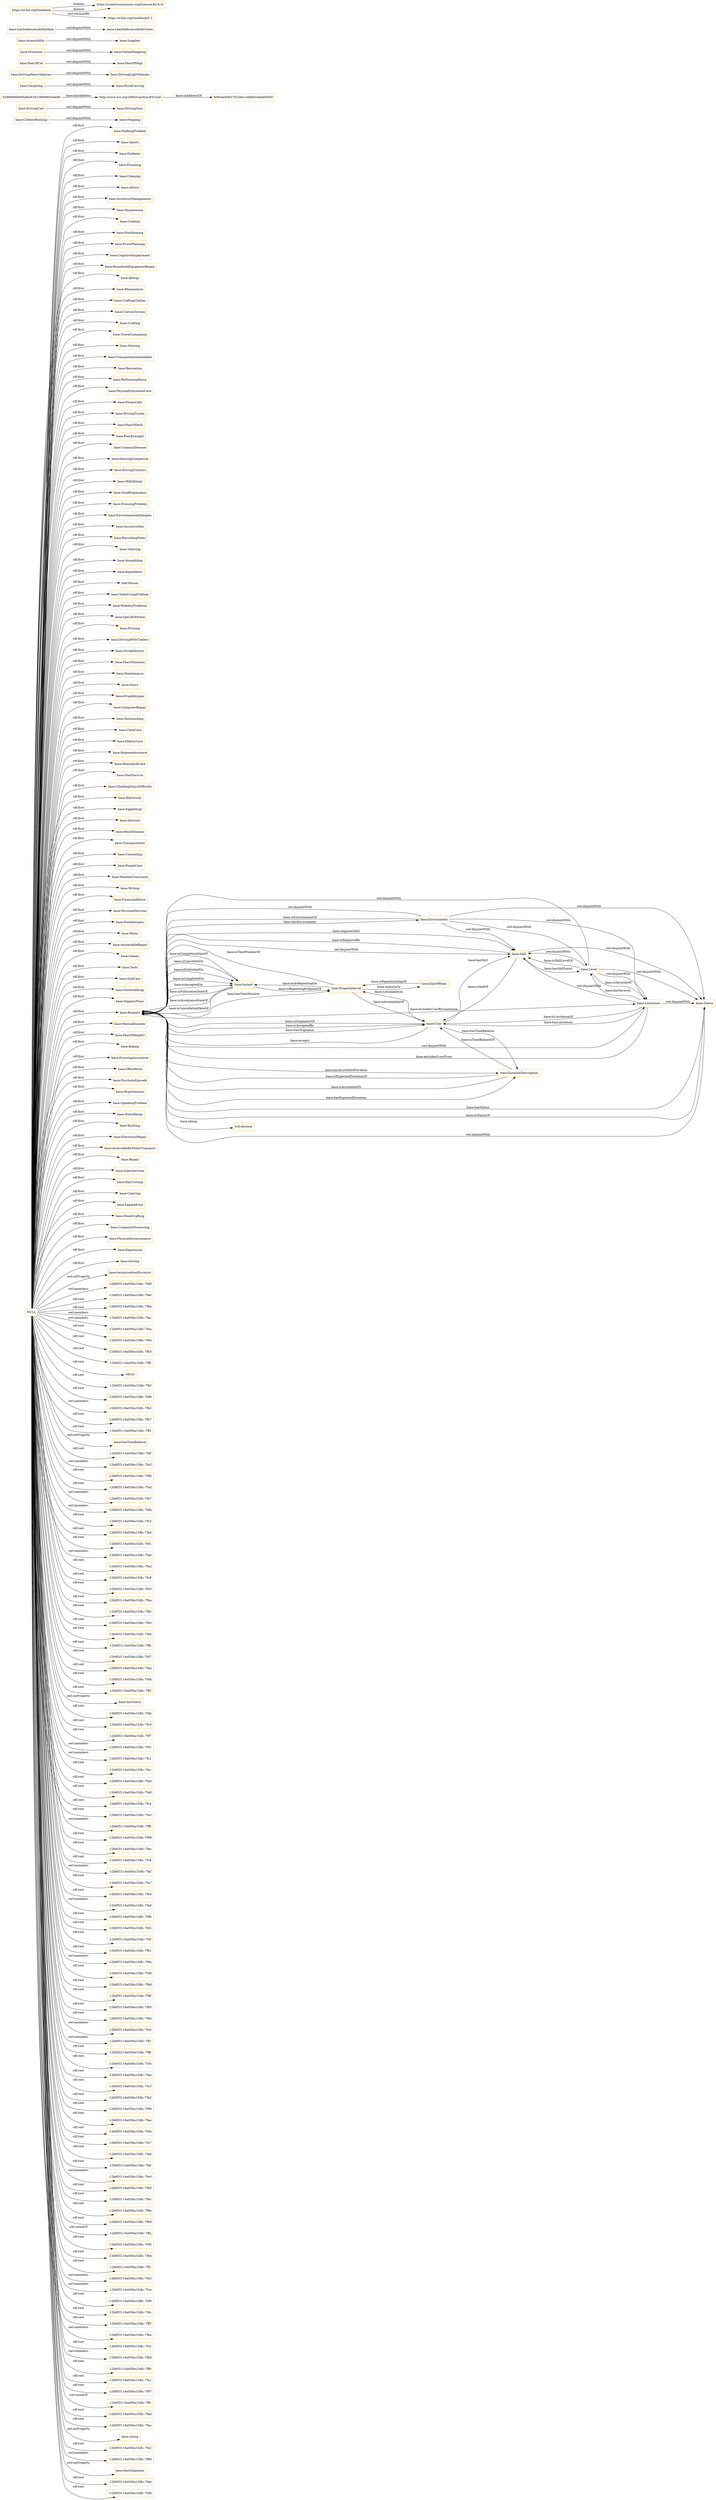 digraph ar2dtool_diagram { 
rankdir=LR;
size="1501"
node [shape = rectangle, color="orange"]; "base:WalkingProblem" "base:Sports" "base:Mopping" "base:Diabetes" "base:Plumbing" "base:Cleaning" "base:Advice" "base:DrivingCars" "base:InventoryManagement" "base:Hypotension" "base:Cooking" "base:PoorHearing" "5286066feb95afbc634228b9902e4e99" "base:EventPlanning" "base:CognitiveImpairment" "time:Instant" "base:HouseholdEquipmentRepair" "base:Allergy" "base:Rheumatism" "time:DayOfWeek" "base:CraftingClothes" "base:UnevenTerrain" "base:Crafting" "base:Carpeting" "base:DrivingHeavyVehicles" "time:ProperInterval" "base:TravelCompanion" "base:Mowing" "base:TransportationAvailable" "base:Recreation" "base:PerformingMusic" "base:PhysicallyDisabledCare" "base:PhoneCalls" "base:DrivingTrucks" "base:FearOfDark" "base:PoorEyesight" "base:CommonDisease" "base:DancingCompanion" "base:DrivingTractors" "base:FearOfDogs" "base:MilkAllergy" "base:Groceries" "base:FoodPreparation" "base:DressingProblem" "base:EnvironmentalAllergies" "base:SensitiveSkin" "base:RecordingNotes" "base:Tailoring" "base:Assembling" "base:Level" "base:Ingredients" "foaf:Person" "608cbe40b57b33de1ce8bb54dad05000" "base:ToiletUsingProblem" "base:Limitation" "base:MobilityProblems" "base:SpecificPhobia" "base:Pruning" "base:DrivingWithTrailers" "base:StrokeHistory" "base:WoodCarving" "base:FearOfAnimals" "base:Maintenance" "base:User" "base:Stairs" "base:DrugAllergies" "base:ComputerRepair" "base:Dishwashing" "base:ChildCare" "base:DrivingVans" "base:ClothesWashing" "base:Accessibility" "base:ElderlyCare" "base:OnlineShopping" "base:HygieneAssitance" "base:MentallyIllCare" "base:Environment" "base:FoodService" "base:ClimbingStairsDifficulty" "base:Electricity" "base:EggAllergy" "base:Internet" "base:HeartDisease" "time:DurationDescription" "base:Transportation" "base:Status" "base:Counseling" "base:PeopleCare" "base:WeatherConstraint" "base:Writing" "base:FinancialAdvice" "base:PersonalServices" "base:FoodAllergies" "base:Water" "base:LimitedAccessibilityRain" "base:AutomobileRepair" "base:Games" "base:Tools" "base:SickCare" "http://www.w3.org/2006/vcard/ns#VCard" "base:GlutenAllergy" "base:FearOfCat" "base:SlipperyFloor" "base:Request" "base:MentalDisorder" "base:FearOfHeights" "base:Baking" "base:DrivingLightVehicles" "base:DressingAssistance" "base:OfficeWork" "base:PsychoticEpisode" "base:Hypertension" "base:SpeakingProblem" "base:NutsAllergy" "base:Knitting" "base:LimitedAccessibilitySnow" "base:ElectronicRepair" "base:AccessibleByPublicTransport" "base:Repair" "base:SalesServices" "base:Skill" "base:Supplies" "base:HairCutting" "base:Catering" "base:LegalAdvice" "base:WoodCrafting" "base:ComputerProcessing" "base:PhysicalInconvenience" "base:Depression" "base:Sewing" ; /*classes style*/
	"base:Groceries" -> "base:OnlineShopping" [ label = "owl:disjointWith" ];
	"base:LimitedAccessibilityRain" -> "base:LimitedAccessibilitySnow" [ label = "owl:disjointWith" ];
	"base:Limitation" -> "base:Status" [ label = "owl:disjointWith" ];
	"base:Limitation" -> "base:Skill" [ label = "owl:disjointWith" ];
	"base:Limitation" -> "base:Request" [ label = "owl:disjointWith" ];
	"base:Request" -> "base:Status" [ label = "owl:disjointWith" ];
	"base:Request" -> "base:Skill" [ label = "owl:disjointWith" ];
	"base:Carpeting" -> "base:WoodCarving" [ label = "owl:disjointWith" ];
	"base:FearOfCat" -> "base:FearOfDogs" [ label = "owl:disjointWith" ];
	"base:DrivingHeavyVehicles" -> "base:DrivingLightVehicles" [ label = "owl:disjointWith" ];
	"base:Accessibility" -> "base:Supplies" [ label = "owl:disjointWith" ];
	"base:Skill" -> "base:Status" [ label = "owl:disjointWith" ];
	"NULL" -> "base:hasAccreditedDuration" [ label = "owl:onProperty" ];
	"NULL" -> "-12b6f33:16a056a15db:-7fd6" [ label = "owl:members" ];
	"NULL" -> "-12b6f33:16a056a15db:-7fe6" [ label = "rdf:rest" ];
	"NULL" -> "-12b6f33:16a056a15db:-7fbb" [ label = "rdf:rest" ];
	"NULL" -> "base:MentallyIllCare" [ label = "rdf:first" ];
	"NULL" -> "-12b6f33:16a056a15db:-7fac" [ label = "owl:members" ];
	"NULL" -> "-12b6f33:16a056a15db:-7fca" [ label = "owl:members" ];
	"NULL" -> "-12b6f33:16a056a15db:-7fd4" [ label = "rdf:rest" ];
	"NULL" -> "base:FearOfHeights" [ label = "rdf:first" ];
	"NULL" -> "-12b6f33:16a056a15db:-7fb3" [ label = "rdf:rest" ];
	"NULL" -> "base:DressingAssistance" [ label = "rdf:first" ];
	"NULL" -> "-12b6f33:16a056a15db:-7ff0" [ label = "rdf:rest" ];
	"NULL" -> "base:Water" [ label = "rdf:first" ];
	"NULL" -> "base:RecordingNotes" [ label = "rdf:first" ];
	"NULL" -> "base:SalesServices" [ label = "rdf:first" ];
	"NULL" -> "base:AutomobileRepair" [ label = "rdf:first" ];
	"NULL" -> "rdf:nil" [ label = "rdf:rest" ];
	"NULL" -> "-12b6f33:16a056a15db:-7fbf" [ label = "rdf:rest" ];
	"NULL" -> "base:HygieneAssitance" [ label = "rdf:first" ];
	"NULL" -> "-12b6f33:16a056a15db:-7fd8" [ label = "rdf:rest" ];
	"NULL" -> "-12b6f33:16a056a15db:-7fb2" [ label = "owl:members" ];
	"NULL" -> "base:Pruning" [ label = "rdf:first" ];
	"NULL" -> "-12b6f33:16a056a15db:-7fb7" [ label = "rdf:rest" ];
	"NULL" -> "-12b6f33:16a056a15db:-7ff4" [ label = "rdf:rest" ];
	"NULL" -> "base:Tools" [ label = "rdf:first" ];
	"NULL" -> "base:hasTimeBalance" [ label = "owl:onProperty" ];
	"NULL" -> "base:StrokeHistory" [ label = "rdf:first" ];
	"NULL" -> "-12b6f33:16a056a15db:-7fdf" [ label = "rdf:rest" ];
	"NULL" -> "base:OfficeWork" [ label = "rdf:first" ];
	"NULL" -> "base:Assembling" [ label = "rdf:first" ];
	"NULL" -> "base:Sewing" [ label = "rdf:first" ];
	"NULL" -> "-12b6f33:16a056a15db:-7fa5" [ label = "owl:members" ];
	"NULL" -> "-12b6f33:16a056a15db:-7f96" [ label = "rdf:rest" ];
	"NULL" -> "-12b6f33:16a056a15db:-7fcd" [ label = "rdf:rest" ];
	"NULL" -> "-12b6f33:16a056a15db:-7fe7" [ label = "owl:members" ];
	"NULL" -> "base:DrivingTrucks" [ label = "rdf:first" ];
	"NULL" -> "base:NutsAllergy" [ label = "rdf:first" ];
	"NULL" -> "base:Recreation" [ label = "rdf:first" ];
	"NULL" -> "-12b6f33:16a056a15db:-7fdb" [ label = "owl:members" ];
	"NULL" -> "-12b6f33:16a056a15db:-7fc5" [ label = "rdf:rest" ];
	"NULL" -> "base:Electricity" [ label = "rdf:first" ];
	"NULL" -> "-12b6f33:16a056a15db:-7fa4" [ label = "rdf:rest" ];
	"NULL" -> "-12b6f33:16a056a15db:-7fe1" [ label = "rdf:rest" ];
	"NULL" -> "base:FoodService" [ label = "rdf:first" ];
	"NULL" -> "base:Games" [ label = "rdf:first" ];
	"NULL" -> "base:Sports" [ label = "rdf:first" ];
	"NULL" -> "-12b6f33:16a056a15db:-7fa0" [ label = "owl:members" ];
	"NULL" -> "base:AccessibleByPublicTransport" [ label = "rdf:first" ];
	"NULL" -> "-12b6f33:16a056a15db:-7fed" [ label = "rdf:rest" ];
	"NULL" -> "-12b6f33:16a056a15db:-7fc9" [ label = "rdf:rest" ];
	"NULL" -> "base:Cooking" [ label = "rdf:first" ];
	"NULL" -> "base:Transportation" [ label = "rdf:first" ];
	"NULL" -> "-12b6f33:16a056a15db:-7fe5" [ label = "rdf:rest" ];
	"NULL" -> "base:ClimbingStairsDifficulty" [ label = "rdf:first" ];
	"NULL" -> "base:EnvironmentalAllergies" [ label = "rdf:first" ];
	"NULL" -> "base:FoodPreparation" [ label = "rdf:first" ];
	"NULL" -> "base:SlipperyFloor" [ label = "rdf:first" ];
	"NULL" -> "base:DrivingWithTrailers" [ label = "rdf:first" ];
	"NULL" -> "-12b6f33:16a056a15db:-7fba" [ label = "rdf:rest" ];
	"NULL" -> "-12b6f33:16a056a15db:-7f9c" [ label = "rdf:rest" ];
	"NULL" -> "-12b6f33:16a056a15db:-7fd3" [ label = "rdf:rest" ];
	"NULL" -> "base:Diabetes" [ label = "rdf:first" ];
	"NULL" -> "-12b6f33:16a056a15db:-7fe9" [ label = "rdf:rest" ];
	"NULL" -> "base:Plumbing" [ label = "rdf:first" ];
	"NULL" -> "-12b6f33:16a056a15db:-7ffb" [ label = "rdf:rest" ];
	"NULL" -> "-12b6f33:16a056a15db:-7fd7" [ label = "rdf:rest" ];
	"NULL" -> "-12b6f33:16a056a15db:-7fda" [ label = "rdf:rest" ];
	"NULL" -> "-12b6f33:16a056a15db:-7fb6" [ label = "rdf:rest" ];
	"NULL" -> "base:MobilityProblems" [ label = "rdf:first" ];
	"NULL" -> "-12b6f33:16a056a15db:-7ff3" [ label = "rdf:rest" ];
	"NULL" -> "base:SpecificPhobia" [ label = "rdf:first" ];
	"NULL" -> "base:hasStatus" [ label = "owl:onProperty" ];
	"NULL" -> "base:Knitting" [ label = "rdf:first" ];
	"NULL" -> "base:ElderlyCare" [ label = "rdf:first" ];
	"NULL" -> "base:Rheumatism" [ label = "rdf:first" ];
	"NULL" -> "-12b6f33:16a056a15db:-7fde" [ label = "rdf:rest" ];
	"NULL" -> "base:Ingredients" [ label = "rdf:first" ];
	"NULL" -> "-12b6f33:16a056a15db:-7fc0" [ label = "rdf:rest" ];
	"NULL" -> "-12b6f33:16a056a15db:-7ff7" [ label = "rdf:rest" ];
	"NULL" -> "-12b6f33:16a056a15db:-7fd1" [ label = "owl:members" ];
	"NULL" -> "-12b6f33:16a056a15db:-7fc1" [ label = "owl:members" ];
	"NULL" -> "-12b6f33:16a056a15db:-7fcc" [ label = "rdf:rest" ];
	"NULL" -> "base:Maintenance" [ label = "rdf:first" ];
	"NULL" -> "-12b6f33:16a056a15db:-7fab" [ label = "rdf:rest" ];
	"NULL" -> "base:Allergy" [ label = "rdf:first" ];
	"NULL" -> "-12b6f33:16a056a15db:-7fa8" [ label = "rdf:rest" ];
	"NULL" -> "-12b6f33:16a056a15db:-7fc4" [ label = "rdf:rest" ];
	"NULL" -> "base:SpeakingProblem" [ label = "rdf:first" ];
	"NULL" -> "-12b6f33:16a056a15db:-7fa3" [ label = "rdf:rest" ];
	"NULL" -> "base:DressingProblem" [ label = "rdf:first" ];
	"NULL" -> "-12b6f33:16a056a15db:-7ff8" [ label = "owl:members" ];
	"NULL" -> "-12b6f33:16a056a15db:-7f99" [ label = "rdf:rest" ];
	"NULL" -> "-12b6f33:16a056a15db:-7fec" [ label = "rdf:rest" ];
	"NULL" -> "base:PoorEyesight" [ label = "rdf:first" ];
	"NULL" -> "base:WeatherConstraint" [ label = "rdf:first" ];
	"NULL" -> "base:EventPlanning" [ label = "rdf:first" ];
	"NULL" -> "-12b6f33:16a056a15db:-7fc8" [ label = "rdf:rest" ];
	"NULL" -> "-12b6f33:16a056a15db:-7faf" [ label = "owl:members" ];
	"NULL" -> "base:HeartDisease" [ label = "rdf:first" ];
	"NULL" -> "base:DrivingTractors" [ label = "rdf:first" ];
	"NULL" -> "-12b6f33:16a056a15db:-7fa7" [ label = "rdf:rest" ];
	"NULL" -> "-12b6f33:16a056a15db:-7fe4" [ label = "rdf:rest" ];
	"NULL" -> "-12b6f33:16a056a15db:-7fa9" [ label = "owl:members" ];
	"NULL" -> "base:LegalAdvice" [ label = "rdf:first" ];
	"NULL" -> "base:Writing" [ label = "rdf:first" ];
	"NULL" -> "base:CognitiveImpairment" [ label = "rdf:first" ];
	"NULL" -> "-12b6f33:16a056a15db:-7f9b" [ label = "rdf:rest" ];
	"NULL" -> "base:FearOfAnimals" [ label = "rdf:first" ];
	"NULL" -> "base:TransportationAvailable" [ label = "rdf:first" ];
	"NULL" -> "-12b6f33:16a056a15db:-7fd2" [ label = "rdf:rest" ];
	"NULL" -> "base:MilkAllergy" [ label = "rdf:first" ];
	"NULL" -> "-12b6f33:16a056a15db:-7fcf" [ label = "rdf:rest" ];
	"NULL" -> "-12b6f33:16a056a15db:-7fb1" [ label = "rdf:rest" ];
	"NULL" -> "-12b6f33:16a056a15db:-7f9a" [ label = "owl:members" ];
	"NULL" -> "-12b6f33:16a056a15db:-7fe8" [ label = "rdf:rest" ];
	"NULL" -> "base:ChildCare" [ label = "rdf:first" ];
	"NULL" -> "-12b6f33:16a056a15db:-7fbd" [ label = "rdf:rest" ];
	"NULL" -> "-12b6f33:16a056a15db:-7f9f" [ label = "rdf:rest" ];
	"NULL" -> "base:ElectronicRepair" [ label = "rdf:first" ];
	"NULL" -> "base:Depression" [ label = "rdf:first" ];
	"NULL" -> "base:Dishwashing" [ label = "rdf:first" ];
	"NULL" -> "-12b6f33:16a056a15db:-7fb5" [ label = "rdf:rest" ];
	"NULL" -> "base:PhysicalInconvenience" [ label = "rdf:first" ];
	"NULL" -> "base:PoorHearing" [ label = "rdf:first" ];
	"NULL" -> "base:InventoryManagement" [ label = "rdf:first" ];
	"NULL" -> "base:ToiletUsingProblem" [ label = "rdf:first" ];
	"NULL" -> "base:Advice" [ label = "rdf:first" ];
	"NULL" -> "-12b6f33:16a056a15db:-7fdd" [ label = "rdf:rest" ];
	"NULL" -> "base:Stairs" [ label = "rdf:first" ];
	"NULL" -> "-12b6f33:16a056a15db:-7fc6" [ label = "owl:members" ];
	"NULL" -> "-12b6f33:16a056a15db:-7ff2" [ label = "owl:members" ];
	"NULL" -> "-12b6f33:16a056a15db:-7ff6" [ label = "rdf:rest" ];
	"NULL" -> "-12b6f33:16a056a15db:-7fcb" [ label = "rdf:rest" ];
	"NULL" -> "-12b6f33:16a056a15db:-7faa" [ label = "rdf:rest" ];
	"NULL" -> "base:Hypertension" [ label = "rdf:first" ];
	"NULL" -> "-12b6f33:16a056a15db:-7fc3" [ label = "rdf:rest" ];
	"NULL" -> "-12b6f33:16a056a15db:-7fa2" [ label = "rdf:rest" ];
	"NULL" -> "base:TravelCompanion" [ label = "rdf:first" ];
	"NULL" -> "-12b6f33:16a056a15db:-7f98" [ label = "rdf:rest" ];
	"NULL" -> "base:Counseling" [ label = "rdf:first" ];
	"NULL" -> "base:PerformingMusic" [ label = "rdf:first" ];
	"NULL" -> "-12b6f33:16a056a15db:-7fae" [ label = "rdf:rest" ];
	"NULL" -> "base:PeopleCare" [ label = "rdf:first" ];
	"NULL" -> "-12b6f33:16a056a15db:-7feb" [ label = "rdf:rest" ];
	"NULL" -> "base:Hypotension" [ label = "rdf:first" ];
	"NULL" -> "-12b6f33:16a056a15db:-7fc7" [ label = "rdf:rest" ];
	"NULL" -> "base:MentalDisorder" [ label = "rdf:first" ];
	"NULL" -> "base:EggAllergy" [ label = "rdf:first" ];
	"NULL" -> "-12b6f33:16a056a15db:-7fa6" [ label = "rdf:rest" ];
	"NULL" -> "base:WoodCrafting" [ label = "rdf:first" ];
	"NULL" -> "base:ComputerProcessing" [ label = "rdf:first" ];
	"NULL" -> "base:UnevenTerrain" [ label = "rdf:first" ];
	"NULL" -> "base:FearOfDark" [ label = "rdf:first" ];
	"NULL" -> "-12b6f33:16a056a15db:-7fef" [ label = "rdf:rest" ];
	"NULL" -> "base:FoodAllergies" [ label = "rdf:first" ];
	"NULL" -> "base:DrugAllergies" [ label = "rdf:first" ];
	"NULL" -> "foaf:Person" [ label = "rdf:first" ];
	"NULL" -> "base:Baking" [ label = "rdf:first" ];
	"NULL" -> "-12b6f33:16a056a15db:-7fe0" [ label = "owl:members" ];
	"NULL" -> "-12b6f33:16a056a15db:-7fb0" [ label = "rdf:rest" ];
	"NULL" -> "base:Tailoring" [ label = "rdf:first" ];
	"NULL" -> "base:SensitiveSkin" [ label = "rdf:first" ];
	"NULL" -> "base:SickCare" [ label = "rdf:first" ];
	"NULL" -> "-12b6f33:16a056a15db:-7fbc" [ label = "rdf:rest" ];
	"NULL" -> "base:DancingCompanion" [ label = "rdf:first" ];
	"NULL" -> "-12b6f33:16a056a15db:-7f9e" [ label = "rdf:rest" ];
	"NULL" -> "-12b6f33:16a056a15db:-7fb9" [ label = "rdf:rest" ];
	"NULL" -> "-12b6f33:16a056a15db:-7ffa" [ label = "owl:unionOf" ];
	"NULL" -> "base:Request" [ label = "rdf:first" ];
	"NULL" -> "base:HairCutting" [ label = "rdf:first" ];
	"NULL" -> "-12b6f33:16a056a15db:-7fd5" [ label = "rdf:rest" ];
	"NULL" -> "base:FinancialAdvice" [ label = "rdf:first" ];
	"NULL" -> "-12b6f33:16a056a15db:-7fb4" [ label = "rdf:rest" ];
	"NULL" -> "-12b6f33:16a056a15db:-7ff1" [ label = "rdf:rest" ];
	"NULL" -> "base:CraftingClothes" [ label = "rdf:first" ];
	"NULL" -> "-12b6f33:16a056a15db:-7fe3" [ label = "owl:members" ];
	"NULL" -> "-12b6f33:16a056a15db:-7fce" [ label = "owl:members" ];
	"NULL" -> "-12b6f33:16a056a15db:-7fd9" [ label = "rdf:rest" ];
	"NULL" -> "base:Internet" [ label = "rdf:first" ];
	"NULL" -> "-12b6f33:16a056a15db:-7fdc" [ label = "rdf:rest" ];
	"NULL" -> "base:GlutenAllergy" [ label = "rdf:first" ];
	"NULL" -> "-12b6f33:16a056a15db:-7ff5" [ label = "rdf:rest" ];
	"NULL" -> "base:PhysicallyDisabledCare" [ label = "rdf:first" ];
	"NULL" -> "base:PsychoticEpisode" [ label = "rdf:first" ];
	"NULL" -> "base:Mowing" [ label = "rdf:first" ];
	"NULL" -> "-12b6f33:16a056a15db:-7fbe" [ label = "owl:members" ];
	"NULL" -> "-12b6f33:16a056a15db:-7fc2" [ label = "rdf:rest" ];
	"NULL" -> "-12b6f33:16a056a15db:-7fb8" [ label = "owl:members" ];
	"NULL" -> "-12b6f33:16a056a15db:-7ff9" [ label = "rdf:rest" ];
	"NULL" -> "-12b6f33:16a056a15db:-7fa1" [ label = "rdf:rest" ];
	"NULL" -> "base:Crafting" [ label = "rdf:first" ];
	"NULL" -> "-12b6f33:16a056a15db:-7f97" [ label = "rdf:rest" ];
	"NULL" -> "-12b6f33:16a056a15db:-7ffc" [ label = "owl:unionOf" ];
	"NULL" -> "-12b6f33:16a056a15db:-7fad" [ label = "rdf:rest" ];
	"NULL" -> "base:CommonDisease" [ label = "rdf:first" ];
	"NULL" -> "base:Cleaning" [ label = "rdf:first" ];
	"NULL" -> "-12b6f33:16a056a15db:-7fea" [ label = "rdf:rest" ];
	"NULL" -> "base:WalkingProblem" [ label = "rdf:first" ];
	"NULL" -> "base:PersonalServices" [ label = "rdf:first" ];
	"NULL" -> "base:Repair" [ label = "rdf:first" ];
	"NULL" -> "base:ComputerRepair" [ label = "rdf:first" ];
	"NULL" -> "base:rating" [ label = "owl:onProperty" ];
	"NULL" -> "-12b6f33:16a056a15db:-7fe2" [ label = "rdf:rest" ];
	"NULL" -> "-12b6f33:16a056a15db:-7f9d" [ label = "owl:members" ];
	"NULL" -> "base:hasOriginator" [ label = "owl:onProperty" ];
	"NULL" -> "-12b6f33:16a056a15db:-7fee" [ label = "rdf:rest" ];
	"NULL" -> "base:PhoneCalls" [ label = "rdf:first" ];
	"NULL" -> "-12b6f33:16a056a15db:-7fd0" [ label = "rdf:rest" ];
	"NULL" -> "base:HouseholdEquipmentRepair" [ label = "rdf:first" ];
	"NULL" -> "base:Catering" [ label = "rdf:first" ];
	"base:DrivingCars" -> "base:DrivingVans" [ label = "owl:disjointWith" ];
	"https://w3id.org/timebank" -> "https://creativecommons.org/licenses/by/4.0/" [ label = ":license" ];
	"https://w3id.org/timebank" -> "https://w3id.org/timebank/0.1" [ label = "owl:versionIRI" ];
	"https://w3id.org/timebank" -> "https://creativecommons.org/licenses/by/4.0/" [ label = ":license" ];
	"base:Level" -> "base:Status" [ label = "owl:disjointWith" ];
	"base:Level" -> "base:Skill" [ label = "owl:disjointWith" ];
	"base:Level" -> "base:Request" [ label = "owl:disjointWith" ];
	"base:Level" -> "base:Limitation" [ label = "owl:disjointWith" ];
	"base:ClothesWashing" -> "base:Mopping" [ label = "owl:disjointWith" ];
	"base:Environment" -> "base:Status" [ label = "owl:disjointWith" ];
	"base:Environment" -> "base:Skill" [ label = "owl:disjointWith" ];
	"base:Environment" -> "base:Request" [ label = "owl:disjointWith" ];
	"base:Environment" -> "base:Limitation" [ label = "owl:disjointWith" ];
	"base:Environment" -> "base:Level" [ label = "owl:disjointWith" ];
	"time:Instant" -> "base:Request" [ label = "base:isPublicationDateOf" ];
	"base:Level" -> "base:Limitation" [ label = "base:isSeverityOf" ];
	"time:ProperInterval" -> "time:Instant" [ label = "base:endsRepeatingOn" ];
	"base:Request" -> "time:Instant" [ label = "base:isCancelledOn" ];
	"time:ProperInterval" -> "base:Request" [ label = "base:isTimeWindowOf" ];
	"base:Request" -> "time:Instant" [ label = "base:isPublishedOn" ];
	"base:Request" -> "time:ProperInterval" [ label = "base:hasTimeWindow" ];
	"base:Skill" -> "base:User" [ label = "base:isSkillOf" ];
	"time:Instant" -> "time:ProperInterval" [ label = "base:isRepeatingEndpointOf" ];
	"base:Request" -> "time:Instant" [ label = "base:isCompletedOn" ];
	"base:Request" -> "base:Environment" [ label = "base:hasEnvironment" ];
	"base:Request" -> "xsd:decimal" [ label = "base:rating" ];
	"base:Level" -> "base:Skill" [ label = "base:isSkillLevelOf" ];
	"base:User" -> "base:Skill" [ label = "base:hasSkill" ];
	"base:Request" -> "time:DurationDescription" [ label = "base:hasAccreditedDuration" ];
	"base:User" -> "base:Request" [ label = "base:accepts" ];
	"time:Instant" -> "base:Request" [ label = "base:isAcceptanceDateOf" ];
	"base:Limitation" -> "base:User" [ label = "base:isLimitationOf" ];
	"time:Instant" -> "base:Request" [ label = "base:isCancellationDateOf" ];
	"http://www.w3.org/2006/vcard/ns#VCard" -> "608cbe40b57b33de1ce8bb54dad05000" [ label = "base:isAddressOf" ];
	"base:User" -> "time:DurationDescription" [ label = "base:hasTimeBalance" ];
	"base:User" -> "base:Request" [ label = "base:isOriginatorOf" ];
	"time:DurationDescription" -> "base:User" [ label = "base:isTimeBalanceOf" ];
	"base:Request" -> "base:Skill" [ label = "base:requiresSkill" ];
	"time:DurationDescription" -> "base:Request" [ label = "base:isExpectedDurationOf" ];
	"time:DayOfWeek" -> "time:ProperInterval" [ label = "base:isRepetitionDayOf" ];
	"base:Request" -> "base:Limitation" [ label = "base:excludesUserByLimitation" ];
	"base:Environment" -> "base:Request" [ label = "base:isEnvironmentOf" ];
	"base:Limitation" -> "base:Level" [ label = "base:hasSeverity" ];
	"base:Status" -> "base:Request" [ label = "base:isStatusOf" ];
	"base:Request" -> "base:User" [ label = "base:isAcceptedBy" ];
	"base:Request" -> "base:Status" [ label = "base:hasStatus" ];
	"time:ProperInterval" -> "base:User" [ label = "base:isAvailabilityOf" ];
	"time:ProperInterval" -> "time:DayOfWeek" [ label = "base:repeatsOn" ];
	"base:Limitation" -> "base:Request" [ label = "base:excludesUserFrom" ];
	"base:Request" -> "time:Instant" [ label = "base:isAcceptedOn" ];
	"base:Skill" -> "base:Request" [ label = "base:isRequiredBy" ];
	"base:User" -> "time:ProperInterval" [ label = "base:isAvailableOn" ];
	"base:Request" -> "time:DurationDescription" [ label = "base:hasExpectedDuration" ];
	"base:User" -> "base:Limitation" [ label = "base:hasLimitation" ];
	"time:Instant" -> "base:Request" [ label = "base:isCompletionDateOf" ];
	"5286066feb95afbc634228b9902e4e99" -> "http://www.w3.org/2006/vcard/ns#VCard" [ label = "base:hasAddress" ];
	"base:Request" -> "base:User" [ label = "base:hasOriginator" ];
	"time:DurationDescription" -> "base:Request" [ label = "base:isAccreditedTo" ];
	"base:Skill" -> "base:Level" [ label = "base:hasSkillLevel" ];

}
